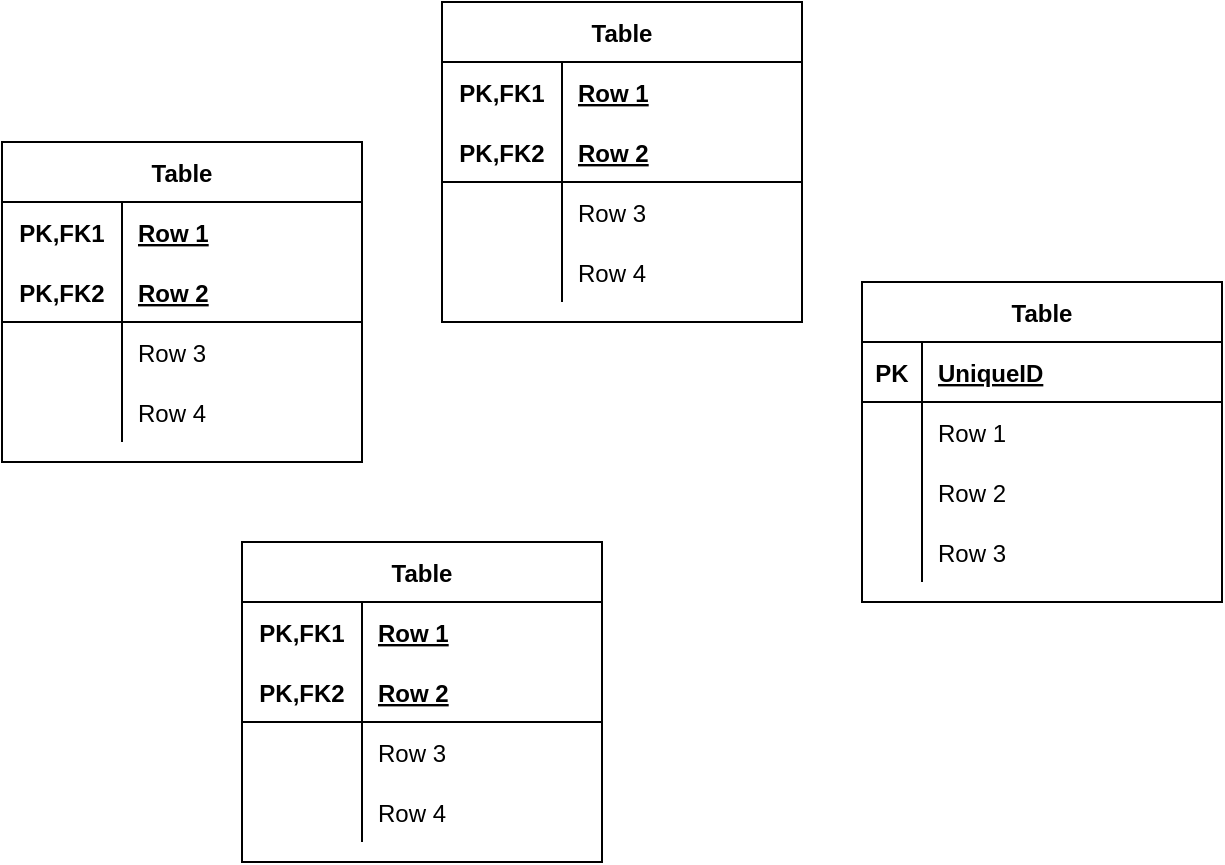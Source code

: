 <mxfile version="13.7.3" type="github">
  <diagram id="W1sH6OFh1roLbbkazUPK" name="Page-1">
    <mxGraphModel dx="827" dy="483" grid="1" gridSize="10" guides="1" tooltips="1" connect="1" arrows="1" fold="1" page="1" pageScale="1" pageWidth="850" pageHeight="1100" math="0" shadow="0">
      <root>
        <mxCell id="0" />
        <mxCell id="1" parent="0" />
        <mxCell id="lba87AovnTTibqNIR0Lu-1" value="Table" style="shape=table;startSize=30;container=1;collapsible=1;childLayout=tableLayout;fixedRows=1;rowLines=0;fontStyle=1;align=center;resizeLast=1;" vertex="1" parent="1">
          <mxGeometry x="200" y="520" width="180" height="160" as="geometry" />
        </mxCell>
        <mxCell id="lba87AovnTTibqNIR0Lu-2" value="" style="shape=partialRectangle;collapsible=0;dropTarget=0;pointerEvents=0;fillColor=none;top=0;left=0;bottom=0;right=0;points=[[0,0.5],[1,0.5]];portConstraint=eastwest;" vertex="1" parent="lba87AovnTTibqNIR0Lu-1">
          <mxGeometry y="30" width="180" height="30" as="geometry" />
        </mxCell>
        <mxCell id="lba87AovnTTibqNIR0Lu-3" value="PK,FK1" style="shape=partialRectangle;connectable=0;fillColor=none;top=0;left=0;bottom=0;right=0;fontStyle=1;overflow=hidden;" vertex="1" parent="lba87AovnTTibqNIR0Lu-2">
          <mxGeometry width="60" height="30" as="geometry" />
        </mxCell>
        <mxCell id="lba87AovnTTibqNIR0Lu-4" value="Row 1" style="shape=partialRectangle;connectable=0;fillColor=none;top=0;left=0;bottom=0;right=0;align=left;spacingLeft=6;fontStyle=5;overflow=hidden;" vertex="1" parent="lba87AovnTTibqNIR0Lu-2">
          <mxGeometry x="60" width="120" height="30" as="geometry" />
        </mxCell>
        <mxCell id="lba87AovnTTibqNIR0Lu-5" value="" style="shape=partialRectangle;collapsible=0;dropTarget=0;pointerEvents=0;fillColor=none;top=0;left=0;bottom=1;right=0;points=[[0,0.5],[1,0.5]];portConstraint=eastwest;" vertex="1" parent="lba87AovnTTibqNIR0Lu-1">
          <mxGeometry y="60" width="180" height="30" as="geometry" />
        </mxCell>
        <mxCell id="lba87AovnTTibqNIR0Lu-6" value="PK,FK2" style="shape=partialRectangle;connectable=0;fillColor=none;top=0;left=0;bottom=0;right=0;fontStyle=1;overflow=hidden;" vertex="1" parent="lba87AovnTTibqNIR0Lu-5">
          <mxGeometry width="60" height="30" as="geometry" />
        </mxCell>
        <mxCell id="lba87AovnTTibqNIR0Lu-7" value="Row 2" style="shape=partialRectangle;connectable=0;fillColor=none;top=0;left=0;bottom=0;right=0;align=left;spacingLeft=6;fontStyle=5;overflow=hidden;" vertex="1" parent="lba87AovnTTibqNIR0Lu-5">
          <mxGeometry x="60" width="120" height="30" as="geometry" />
        </mxCell>
        <mxCell id="lba87AovnTTibqNIR0Lu-8" value="" style="shape=partialRectangle;collapsible=0;dropTarget=0;pointerEvents=0;fillColor=none;top=0;left=0;bottom=0;right=0;points=[[0,0.5],[1,0.5]];portConstraint=eastwest;" vertex="1" parent="lba87AovnTTibqNIR0Lu-1">
          <mxGeometry y="90" width="180" height="30" as="geometry" />
        </mxCell>
        <mxCell id="lba87AovnTTibqNIR0Lu-9" value="" style="shape=partialRectangle;connectable=0;fillColor=none;top=0;left=0;bottom=0;right=0;editable=1;overflow=hidden;" vertex="1" parent="lba87AovnTTibqNIR0Lu-8">
          <mxGeometry width="60" height="30" as="geometry" />
        </mxCell>
        <mxCell id="lba87AovnTTibqNIR0Lu-10" value="Row 3" style="shape=partialRectangle;connectable=0;fillColor=none;top=0;left=0;bottom=0;right=0;align=left;spacingLeft=6;overflow=hidden;" vertex="1" parent="lba87AovnTTibqNIR0Lu-8">
          <mxGeometry x="60" width="120" height="30" as="geometry" />
        </mxCell>
        <mxCell id="lba87AovnTTibqNIR0Lu-11" value="" style="shape=partialRectangle;collapsible=0;dropTarget=0;pointerEvents=0;fillColor=none;top=0;left=0;bottom=0;right=0;points=[[0,0.5],[1,0.5]];portConstraint=eastwest;" vertex="1" parent="lba87AovnTTibqNIR0Lu-1">
          <mxGeometry y="120" width="180" height="30" as="geometry" />
        </mxCell>
        <mxCell id="lba87AovnTTibqNIR0Lu-12" value="" style="shape=partialRectangle;connectable=0;fillColor=none;top=0;left=0;bottom=0;right=0;editable=1;overflow=hidden;" vertex="1" parent="lba87AovnTTibqNIR0Lu-11">
          <mxGeometry width="60" height="30" as="geometry" />
        </mxCell>
        <mxCell id="lba87AovnTTibqNIR0Lu-13" value="Row 4" style="shape=partialRectangle;connectable=0;fillColor=none;top=0;left=0;bottom=0;right=0;align=left;spacingLeft=6;overflow=hidden;" vertex="1" parent="lba87AovnTTibqNIR0Lu-11">
          <mxGeometry x="60" width="120" height="30" as="geometry" />
        </mxCell>
        <mxCell id="lba87AovnTTibqNIR0Lu-14" value="Table" style="shape=table;startSize=30;container=1;collapsible=1;childLayout=tableLayout;fixedRows=1;rowLines=0;fontStyle=1;align=center;resizeLast=1;" vertex="1" parent="1">
          <mxGeometry x="510" y="390" width="180" height="160" as="geometry" />
        </mxCell>
        <mxCell id="lba87AovnTTibqNIR0Lu-15" value="" style="shape=partialRectangle;collapsible=0;dropTarget=0;pointerEvents=0;fillColor=none;top=0;left=0;bottom=1;right=0;points=[[0,0.5],[1,0.5]];portConstraint=eastwest;" vertex="1" parent="lba87AovnTTibqNIR0Lu-14">
          <mxGeometry y="30" width="180" height="30" as="geometry" />
        </mxCell>
        <mxCell id="lba87AovnTTibqNIR0Lu-16" value="PK" style="shape=partialRectangle;connectable=0;fillColor=none;top=0;left=0;bottom=0;right=0;fontStyle=1;overflow=hidden;" vertex="1" parent="lba87AovnTTibqNIR0Lu-15">
          <mxGeometry width="30" height="30" as="geometry" />
        </mxCell>
        <mxCell id="lba87AovnTTibqNIR0Lu-17" value="UniqueID" style="shape=partialRectangle;connectable=0;fillColor=none;top=0;left=0;bottom=0;right=0;align=left;spacingLeft=6;fontStyle=5;overflow=hidden;" vertex="1" parent="lba87AovnTTibqNIR0Lu-15">
          <mxGeometry x="30" width="150" height="30" as="geometry" />
        </mxCell>
        <mxCell id="lba87AovnTTibqNIR0Lu-18" value="" style="shape=partialRectangle;collapsible=0;dropTarget=0;pointerEvents=0;fillColor=none;top=0;left=0;bottom=0;right=0;points=[[0,0.5],[1,0.5]];portConstraint=eastwest;" vertex="1" parent="lba87AovnTTibqNIR0Lu-14">
          <mxGeometry y="60" width="180" height="30" as="geometry" />
        </mxCell>
        <mxCell id="lba87AovnTTibqNIR0Lu-19" value="" style="shape=partialRectangle;connectable=0;fillColor=none;top=0;left=0;bottom=0;right=0;editable=1;overflow=hidden;" vertex="1" parent="lba87AovnTTibqNIR0Lu-18">
          <mxGeometry width="30" height="30" as="geometry" />
        </mxCell>
        <mxCell id="lba87AovnTTibqNIR0Lu-20" value="Row 1" style="shape=partialRectangle;connectable=0;fillColor=none;top=0;left=0;bottom=0;right=0;align=left;spacingLeft=6;overflow=hidden;" vertex="1" parent="lba87AovnTTibqNIR0Lu-18">
          <mxGeometry x="30" width="150" height="30" as="geometry" />
        </mxCell>
        <mxCell id="lba87AovnTTibqNIR0Lu-21" value="" style="shape=partialRectangle;collapsible=0;dropTarget=0;pointerEvents=0;fillColor=none;top=0;left=0;bottom=0;right=0;points=[[0,0.5],[1,0.5]];portConstraint=eastwest;" vertex="1" parent="lba87AovnTTibqNIR0Lu-14">
          <mxGeometry y="90" width="180" height="30" as="geometry" />
        </mxCell>
        <mxCell id="lba87AovnTTibqNIR0Lu-22" value="" style="shape=partialRectangle;connectable=0;fillColor=none;top=0;left=0;bottom=0;right=0;editable=1;overflow=hidden;" vertex="1" parent="lba87AovnTTibqNIR0Lu-21">
          <mxGeometry width="30" height="30" as="geometry" />
        </mxCell>
        <mxCell id="lba87AovnTTibqNIR0Lu-23" value="Row 2" style="shape=partialRectangle;connectable=0;fillColor=none;top=0;left=0;bottom=0;right=0;align=left;spacingLeft=6;overflow=hidden;" vertex="1" parent="lba87AovnTTibqNIR0Lu-21">
          <mxGeometry x="30" width="150" height="30" as="geometry" />
        </mxCell>
        <mxCell id="lba87AovnTTibqNIR0Lu-24" value="" style="shape=partialRectangle;collapsible=0;dropTarget=0;pointerEvents=0;fillColor=none;top=0;left=0;bottom=0;right=0;points=[[0,0.5],[1,0.5]];portConstraint=eastwest;" vertex="1" parent="lba87AovnTTibqNIR0Lu-14">
          <mxGeometry y="120" width="180" height="30" as="geometry" />
        </mxCell>
        <mxCell id="lba87AovnTTibqNIR0Lu-25" value="" style="shape=partialRectangle;connectable=0;fillColor=none;top=0;left=0;bottom=0;right=0;editable=1;overflow=hidden;" vertex="1" parent="lba87AovnTTibqNIR0Lu-24">
          <mxGeometry width="30" height="30" as="geometry" />
        </mxCell>
        <mxCell id="lba87AovnTTibqNIR0Lu-26" value="Row 3" style="shape=partialRectangle;connectable=0;fillColor=none;top=0;left=0;bottom=0;right=0;align=left;spacingLeft=6;overflow=hidden;" vertex="1" parent="lba87AovnTTibqNIR0Lu-24">
          <mxGeometry x="30" width="150" height="30" as="geometry" />
        </mxCell>
        <mxCell id="lba87AovnTTibqNIR0Lu-27" value="Table" style="shape=table;startSize=30;container=1;collapsible=1;childLayout=tableLayout;fixedRows=1;rowLines=0;fontStyle=1;align=center;resizeLast=1;" vertex="1" parent="1">
          <mxGeometry x="80" y="320" width="180" height="160" as="geometry" />
        </mxCell>
        <mxCell id="lba87AovnTTibqNIR0Lu-28" value="" style="shape=partialRectangle;collapsible=0;dropTarget=0;pointerEvents=0;fillColor=none;top=0;left=0;bottom=0;right=0;points=[[0,0.5],[1,0.5]];portConstraint=eastwest;" vertex="1" parent="lba87AovnTTibqNIR0Lu-27">
          <mxGeometry y="30" width="180" height="30" as="geometry" />
        </mxCell>
        <mxCell id="lba87AovnTTibqNIR0Lu-29" value="PK,FK1" style="shape=partialRectangle;connectable=0;fillColor=none;top=0;left=0;bottom=0;right=0;fontStyle=1;overflow=hidden;" vertex="1" parent="lba87AovnTTibqNIR0Lu-28">
          <mxGeometry width="60" height="30" as="geometry" />
        </mxCell>
        <mxCell id="lba87AovnTTibqNIR0Lu-30" value="Row 1" style="shape=partialRectangle;connectable=0;fillColor=none;top=0;left=0;bottom=0;right=0;align=left;spacingLeft=6;fontStyle=5;overflow=hidden;" vertex="1" parent="lba87AovnTTibqNIR0Lu-28">
          <mxGeometry x="60" width="120" height="30" as="geometry" />
        </mxCell>
        <mxCell id="lba87AovnTTibqNIR0Lu-31" value="" style="shape=partialRectangle;collapsible=0;dropTarget=0;pointerEvents=0;fillColor=none;top=0;left=0;bottom=1;right=0;points=[[0,0.5],[1,0.5]];portConstraint=eastwest;" vertex="1" parent="lba87AovnTTibqNIR0Lu-27">
          <mxGeometry y="60" width="180" height="30" as="geometry" />
        </mxCell>
        <mxCell id="lba87AovnTTibqNIR0Lu-32" value="PK,FK2" style="shape=partialRectangle;connectable=0;fillColor=none;top=0;left=0;bottom=0;right=0;fontStyle=1;overflow=hidden;" vertex="1" parent="lba87AovnTTibqNIR0Lu-31">
          <mxGeometry width="60" height="30" as="geometry" />
        </mxCell>
        <mxCell id="lba87AovnTTibqNIR0Lu-33" value="Row 2" style="shape=partialRectangle;connectable=0;fillColor=none;top=0;left=0;bottom=0;right=0;align=left;spacingLeft=6;fontStyle=5;overflow=hidden;" vertex="1" parent="lba87AovnTTibqNIR0Lu-31">
          <mxGeometry x="60" width="120" height="30" as="geometry" />
        </mxCell>
        <mxCell id="lba87AovnTTibqNIR0Lu-34" value="" style="shape=partialRectangle;collapsible=0;dropTarget=0;pointerEvents=0;fillColor=none;top=0;left=0;bottom=0;right=0;points=[[0,0.5],[1,0.5]];portConstraint=eastwest;" vertex="1" parent="lba87AovnTTibqNIR0Lu-27">
          <mxGeometry y="90" width="180" height="30" as="geometry" />
        </mxCell>
        <mxCell id="lba87AovnTTibqNIR0Lu-35" value="" style="shape=partialRectangle;connectable=0;fillColor=none;top=0;left=0;bottom=0;right=0;editable=1;overflow=hidden;" vertex="1" parent="lba87AovnTTibqNIR0Lu-34">
          <mxGeometry width="60" height="30" as="geometry" />
        </mxCell>
        <mxCell id="lba87AovnTTibqNIR0Lu-36" value="Row 3" style="shape=partialRectangle;connectable=0;fillColor=none;top=0;left=0;bottom=0;right=0;align=left;spacingLeft=6;overflow=hidden;" vertex="1" parent="lba87AovnTTibqNIR0Lu-34">
          <mxGeometry x="60" width="120" height="30" as="geometry" />
        </mxCell>
        <mxCell id="lba87AovnTTibqNIR0Lu-37" value="" style="shape=partialRectangle;collapsible=0;dropTarget=0;pointerEvents=0;fillColor=none;top=0;left=0;bottom=0;right=0;points=[[0,0.5],[1,0.5]];portConstraint=eastwest;" vertex="1" parent="lba87AovnTTibqNIR0Lu-27">
          <mxGeometry y="120" width="180" height="30" as="geometry" />
        </mxCell>
        <mxCell id="lba87AovnTTibqNIR0Lu-38" value="" style="shape=partialRectangle;connectable=0;fillColor=none;top=0;left=0;bottom=0;right=0;editable=1;overflow=hidden;" vertex="1" parent="lba87AovnTTibqNIR0Lu-37">
          <mxGeometry width="60" height="30" as="geometry" />
        </mxCell>
        <mxCell id="lba87AovnTTibqNIR0Lu-39" value="Row 4" style="shape=partialRectangle;connectable=0;fillColor=none;top=0;left=0;bottom=0;right=0;align=left;spacingLeft=6;overflow=hidden;" vertex="1" parent="lba87AovnTTibqNIR0Lu-37">
          <mxGeometry x="60" width="120" height="30" as="geometry" />
        </mxCell>
        <mxCell id="lba87AovnTTibqNIR0Lu-40" value="Table" style="shape=table;startSize=30;container=1;collapsible=1;childLayout=tableLayout;fixedRows=1;rowLines=0;fontStyle=1;align=center;resizeLast=1;" vertex="1" parent="1">
          <mxGeometry x="300" y="250" width="180" height="160" as="geometry" />
        </mxCell>
        <mxCell id="lba87AovnTTibqNIR0Lu-41" value="" style="shape=partialRectangle;collapsible=0;dropTarget=0;pointerEvents=0;fillColor=none;top=0;left=0;bottom=0;right=0;points=[[0,0.5],[1,0.5]];portConstraint=eastwest;" vertex="1" parent="lba87AovnTTibqNIR0Lu-40">
          <mxGeometry y="30" width="180" height="30" as="geometry" />
        </mxCell>
        <mxCell id="lba87AovnTTibqNIR0Lu-42" value="PK,FK1" style="shape=partialRectangle;connectable=0;fillColor=none;top=0;left=0;bottom=0;right=0;fontStyle=1;overflow=hidden;" vertex="1" parent="lba87AovnTTibqNIR0Lu-41">
          <mxGeometry width="60" height="30" as="geometry" />
        </mxCell>
        <mxCell id="lba87AovnTTibqNIR0Lu-43" value="Row 1" style="shape=partialRectangle;connectable=0;fillColor=none;top=0;left=0;bottom=0;right=0;align=left;spacingLeft=6;fontStyle=5;overflow=hidden;" vertex="1" parent="lba87AovnTTibqNIR0Lu-41">
          <mxGeometry x="60" width="120" height="30" as="geometry" />
        </mxCell>
        <mxCell id="lba87AovnTTibqNIR0Lu-44" value="" style="shape=partialRectangle;collapsible=0;dropTarget=0;pointerEvents=0;fillColor=none;top=0;left=0;bottom=1;right=0;points=[[0,0.5],[1,0.5]];portConstraint=eastwest;" vertex="1" parent="lba87AovnTTibqNIR0Lu-40">
          <mxGeometry y="60" width="180" height="30" as="geometry" />
        </mxCell>
        <mxCell id="lba87AovnTTibqNIR0Lu-45" value="PK,FK2" style="shape=partialRectangle;connectable=0;fillColor=none;top=0;left=0;bottom=0;right=0;fontStyle=1;overflow=hidden;" vertex="1" parent="lba87AovnTTibqNIR0Lu-44">
          <mxGeometry width="60" height="30" as="geometry" />
        </mxCell>
        <mxCell id="lba87AovnTTibqNIR0Lu-46" value="Row 2" style="shape=partialRectangle;connectable=0;fillColor=none;top=0;left=0;bottom=0;right=0;align=left;spacingLeft=6;fontStyle=5;overflow=hidden;" vertex="1" parent="lba87AovnTTibqNIR0Lu-44">
          <mxGeometry x="60" width="120" height="30" as="geometry" />
        </mxCell>
        <mxCell id="lba87AovnTTibqNIR0Lu-47" value="" style="shape=partialRectangle;collapsible=0;dropTarget=0;pointerEvents=0;fillColor=none;top=0;left=0;bottom=0;right=0;points=[[0,0.5],[1,0.5]];portConstraint=eastwest;" vertex="1" parent="lba87AovnTTibqNIR0Lu-40">
          <mxGeometry y="90" width="180" height="30" as="geometry" />
        </mxCell>
        <mxCell id="lba87AovnTTibqNIR0Lu-48" value="" style="shape=partialRectangle;connectable=0;fillColor=none;top=0;left=0;bottom=0;right=0;editable=1;overflow=hidden;" vertex="1" parent="lba87AovnTTibqNIR0Lu-47">
          <mxGeometry width="60" height="30" as="geometry" />
        </mxCell>
        <mxCell id="lba87AovnTTibqNIR0Lu-49" value="Row 3" style="shape=partialRectangle;connectable=0;fillColor=none;top=0;left=0;bottom=0;right=0;align=left;spacingLeft=6;overflow=hidden;" vertex="1" parent="lba87AovnTTibqNIR0Lu-47">
          <mxGeometry x="60" width="120" height="30" as="geometry" />
        </mxCell>
        <mxCell id="lba87AovnTTibqNIR0Lu-50" value="" style="shape=partialRectangle;collapsible=0;dropTarget=0;pointerEvents=0;fillColor=none;top=0;left=0;bottom=0;right=0;points=[[0,0.5],[1,0.5]];portConstraint=eastwest;" vertex="1" parent="lba87AovnTTibqNIR0Lu-40">
          <mxGeometry y="120" width="180" height="30" as="geometry" />
        </mxCell>
        <mxCell id="lba87AovnTTibqNIR0Lu-51" value="" style="shape=partialRectangle;connectable=0;fillColor=none;top=0;left=0;bottom=0;right=0;editable=1;overflow=hidden;" vertex="1" parent="lba87AovnTTibqNIR0Lu-50">
          <mxGeometry width="60" height="30" as="geometry" />
        </mxCell>
        <mxCell id="lba87AovnTTibqNIR0Lu-52" value="Row 4" style="shape=partialRectangle;connectable=0;fillColor=none;top=0;left=0;bottom=0;right=0;align=left;spacingLeft=6;overflow=hidden;" vertex="1" parent="lba87AovnTTibqNIR0Lu-50">
          <mxGeometry x="60" width="120" height="30" as="geometry" />
        </mxCell>
      </root>
    </mxGraphModel>
  </diagram>
</mxfile>
